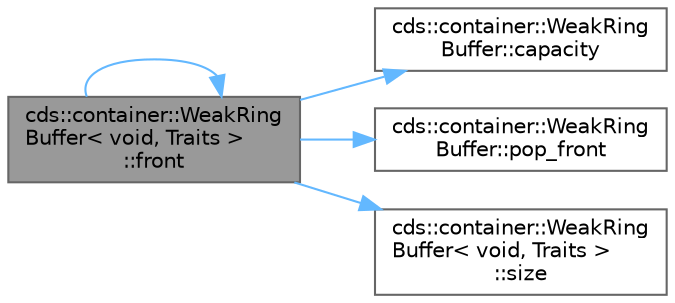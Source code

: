 digraph "cds::container::WeakRingBuffer&lt; void, Traits &gt;::front"
{
 // LATEX_PDF_SIZE
  bgcolor="transparent";
  edge [fontname=Helvetica,fontsize=10,labelfontname=Helvetica,labelfontsize=10];
  node [fontname=Helvetica,fontsize=10,shape=box,height=0.2,width=0.4];
  rankdir="LR";
  Node1 [id="Node000001",label="cds::container::WeakRing\lBuffer\< void, Traits \>\l::front",height=0.2,width=0.4,color="gray40", fillcolor="grey60", style="filled", fontcolor="black",tooltip="[consumer] Get top data from the ring"];
  Node1 -> Node2 [id="edge1_Node000001_Node000002",color="steelblue1",style="solid",tooltip=" "];
  Node2 [id="Node000002",label="cds::container::WeakRing\lBuffer::capacity",height=0.2,width=0.4,color="grey40", fillcolor="white", style="filled",URL="$classcds_1_1container_1_1_weak_ring_buffer.html#a8cfc17f95530b21aba8f9b6512f7cdc8",tooltip="Returns capacity of the ring buffer"];
  Node1 -> Node1 [id="edge2_Node000001_Node000001",color="steelblue1",style="solid",tooltip=" "];
  Node1 -> Node3 [id="edge3_Node000001_Node000003",color="steelblue1",style="solid",tooltip=" "];
  Node3 [id="Node000003",label="cds::container::WeakRing\lBuffer::pop_front",height=0.2,width=0.4,color="grey40", fillcolor="white", style="filled",URL="$classcds_1_1container_1_1_weak_ring_buffer.html#a90a249b769ffc63a5936e9a3f48905ab",tooltip="Removes front element of ring-buffer"];
  Node1 -> Node4 [id="edge4_Node000001_Node000004",color="steelblue1",style="solid",tooltip=" "];
  Node4 [id="Node000004",label="cds::container::WeakRing\lBuffer\< void, Traits \>\l::size",height=0.2,width=0.4,color="grey40", fillcolor="white", style="filled",URL="$classcds_1_1container_1_1_weak_ring_buffer_3_01void_00_01_traits_01_4.html#adb177419838e0e003f1fb110fc578bd3",tooltip="Returns the current size of ring buffer"];
}
